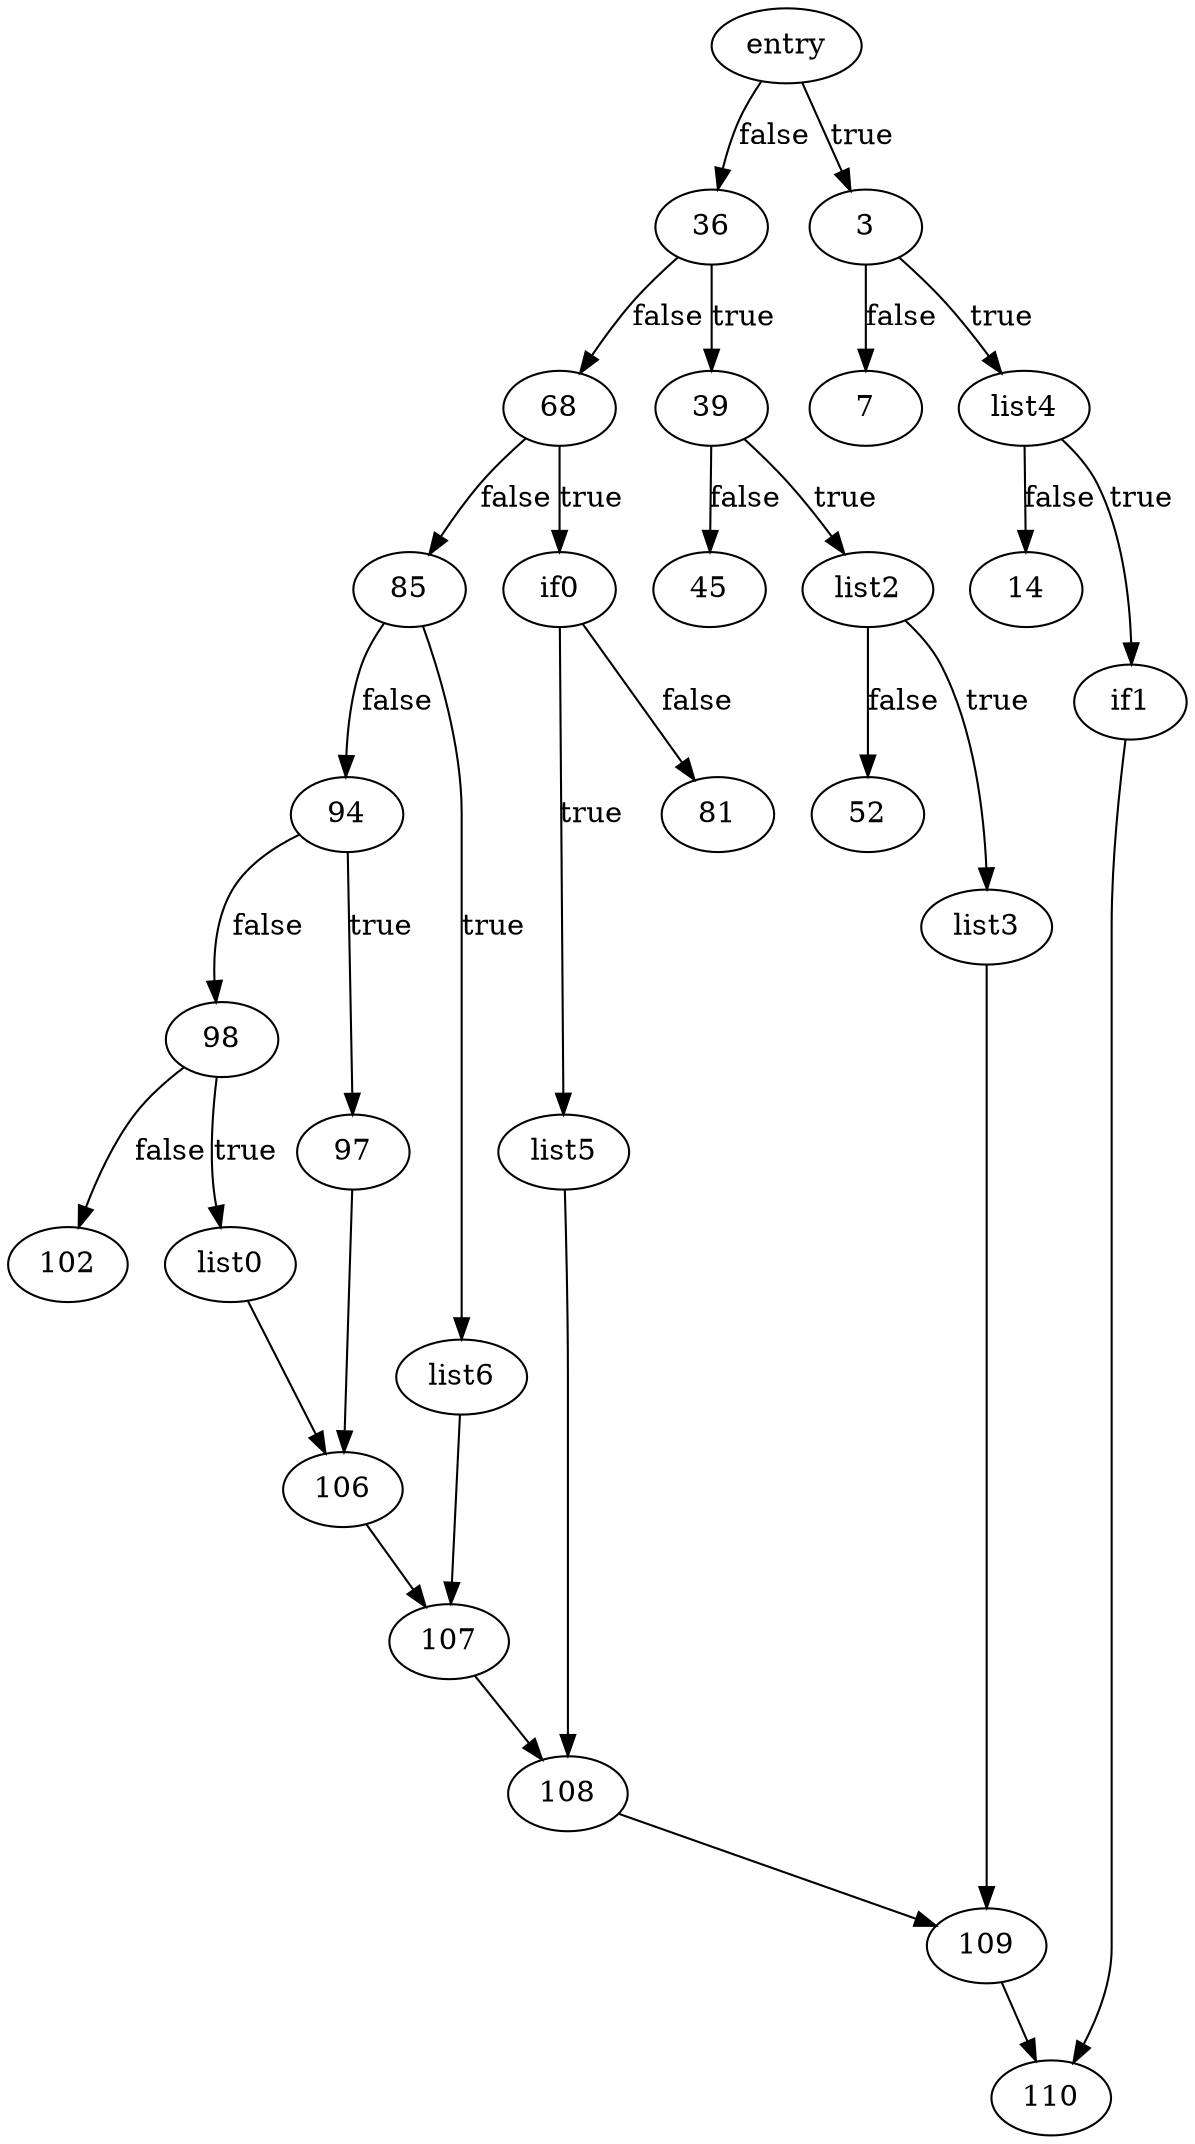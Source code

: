 digraph stmt {
	0->36[ label=false ];
	0->3[ label=true ];
	3->7[ label=false ];
	36->68[ label=false ];
	36->39[ label=true ];
	39->45[ label=false ];
	68->85[ label=false ];
	85->94[ label=false ];
	94->98[ label=false ];
	94->97[ label=true ];
	97->106;
	98->102[ label=false ];
	106->107;
	107->108;
	108->109;
	109->110;
	98->list0[ label=true ];
	list0->106;
	39->list2[ label=true ];
	list2->52[ label=false ];
	list2->list3[ label=true ];
	list3->109;
	3->list4[ label=true ];
	list4->14[ label=false ];
	list5->108;
	85->list6[ label=true ];
	list6->107;
	68->if0[ label=true ];
	if0->81[ label=false ];
	if0->list5[ label=true ];
	list4->if1[ label=true ];
	if1->110;
	0 [ label=entry ];
	102;
	106;
	107;
	108;
	109;
	110;
	14;
	3;
	36;
	39;
	45;
	52;
	68;
	7;
	81;
	85;
	94;
	97;
	98;
	if0;
	if1;
	list0;
	list2;
	list3;
	list4;
	list5;
	list6;

}
